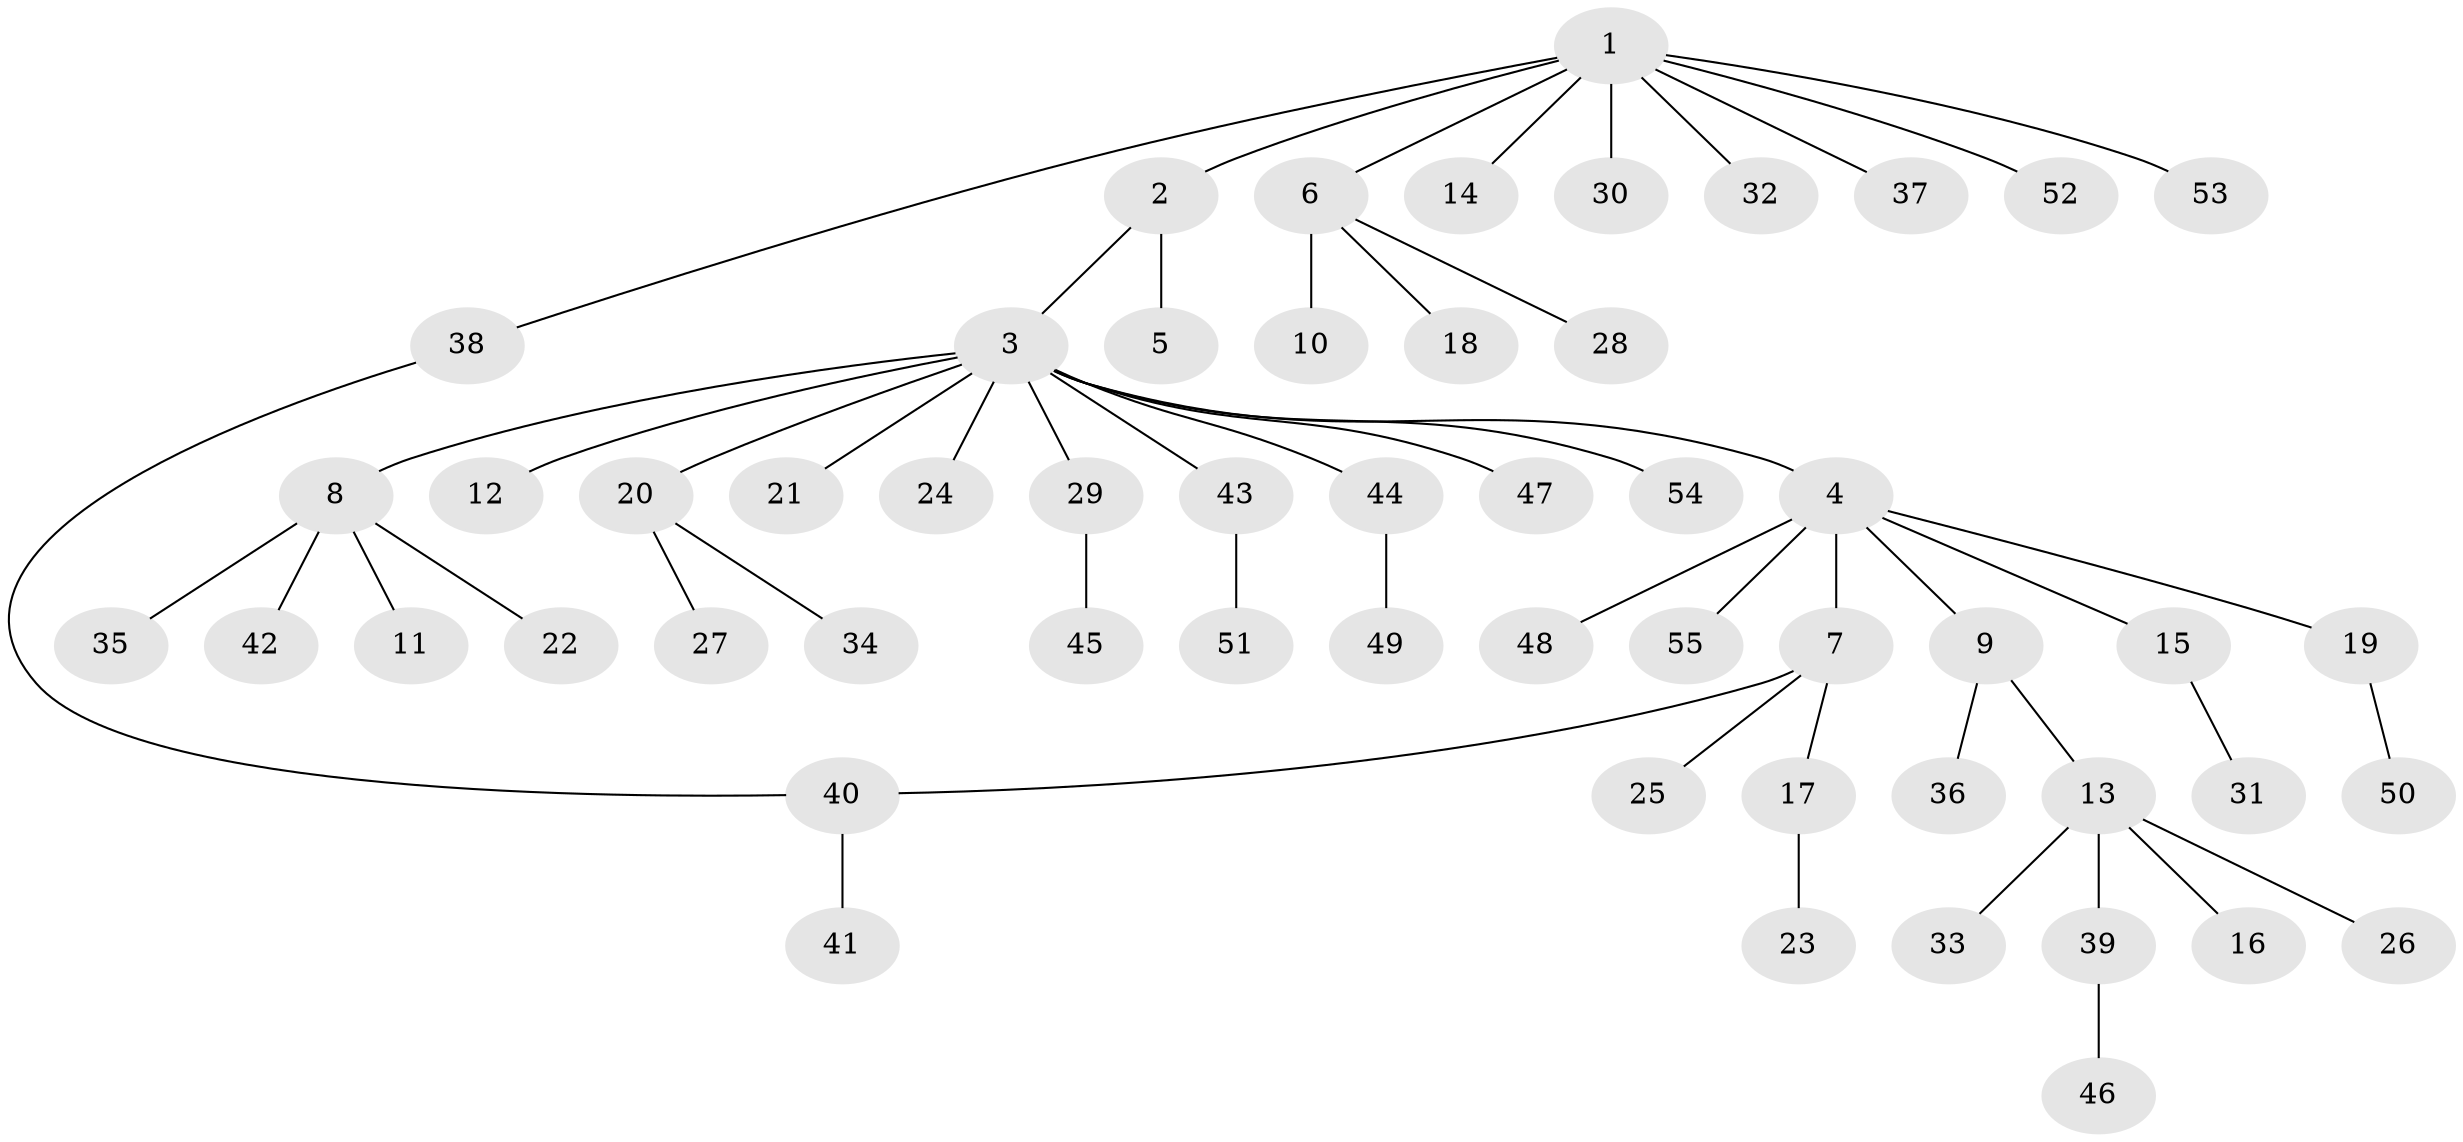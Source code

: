 // coarse degree distribution, {8: 0.02564102564102564, 2: 0.07692307692307693, 13: 0.02564102564102564, 6: 0.02564102564102564, 3: 0.02564102564102564, 5: 0.02564102564102564, 4: 0.05128205128205128, 1: 0.7435897435897436}
// Generated by graph-tools (version 1.1) at 2025/23/03/03/25 07:23:49]
// undirected, 55 vertices, 55 edges
graph export_dot {
graph [start="1"]
  node [color=gray90,style=filled];
  1;
  2;
  3;
  4;
  5;
  6;
  7;
  8;
  9;
  10;
  11;
  12;
  13;
  14;
  15;
  16;
  17;
  18;
  19;
  20;
  21;
  22;
  23;
  24;
  25;
  26;
  27;
  28;
  29;
  30;
  31;
  32;
  33;
  34;
  35;
  36;
  37;
  38;
  39;
  40;
  41;
  42;
  43;
  44;
  45;
  46;
  47;
  48;
  49;
  50;
  51;
  52;
  53;
  54;
  55;
  1 -- 2;
  1 -- 6;
  1 -- 14;
  1 -- 30;
  1 -- 32;
  1 -- 37;
  1 -- 38;
  1 -- 52;
  1 -- 53;
  2 -- 3;
  2 -- 5;
  3 -- 4;
  3 -- 8;
  3 -- 12;
  3 -- 20;
  3 -- 21;
  3 -- 24;
  3 -- 29;
  3 -- 43;
  3 -- 44;
  3 -- 47;
  3 -- 54;
  4 -- 7;
  4 -- 9;
  4 -- 15;
  4 -- 19;
  4 -- 48;
  4 -- 55;
  6 -- 10;
  6 -- 18;
  6 -- 28;
  7 -- 17;
  7 -- 25;
  7 -- 40;
  8 -- 11;
  8 -- 22;
  8 -- 35;
  8 -- 42;
  9 -- 13;
  9 -- 36;
  13 -- 16;
  13 -- 26;
  13 -- 33;
  13 -- 39;
  15 -- 31;
  17 -- 23;
  19 -- 50;
  20 -- 27;
  20 -- 34;
  29 -- 45;
  38 -- 40;
  39 -- 46;
  40 -- 41;
  43 -- 51;
  44 -- 49;
}
